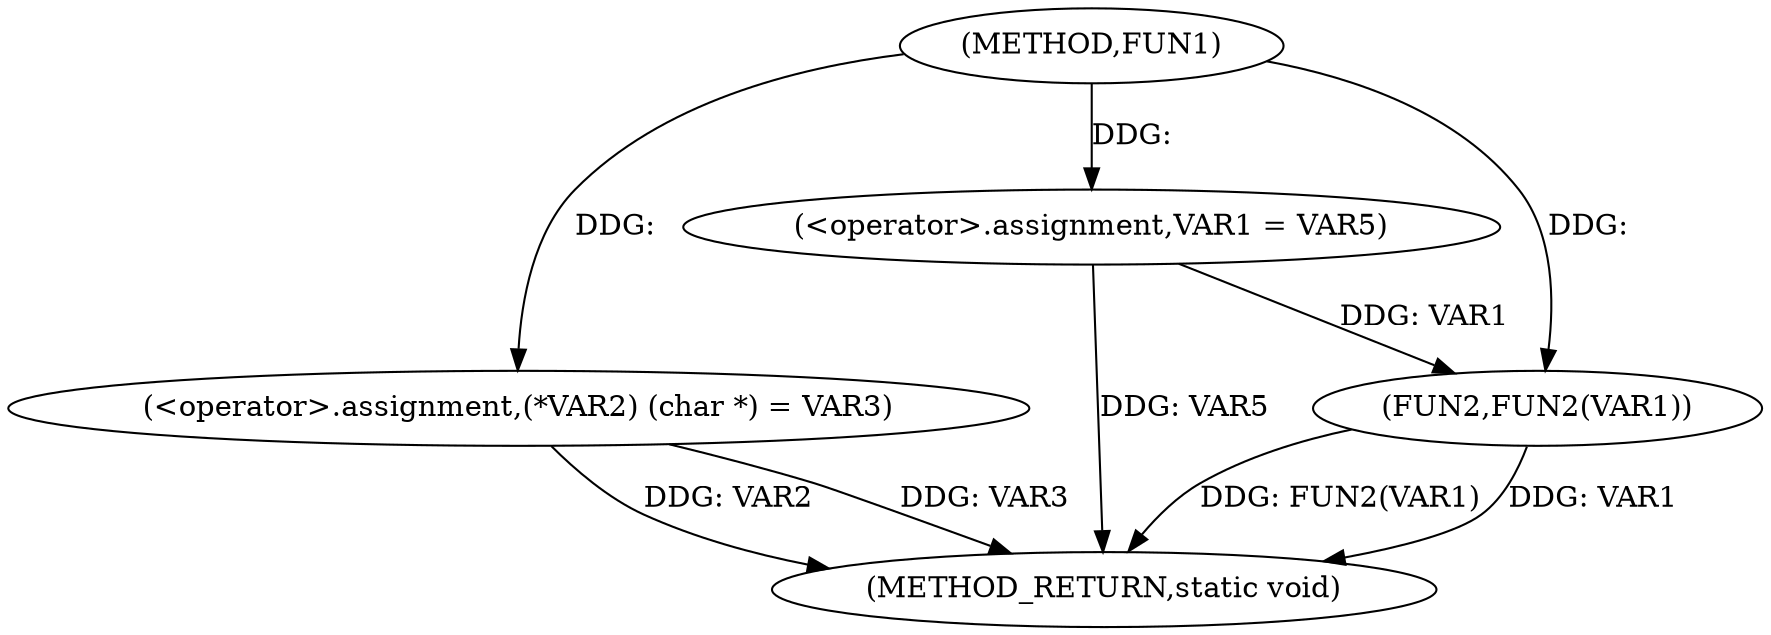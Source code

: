 digraph FUN1 {  
"1000100" [label = "(METHOD,FUN1)" ]
"1000114" [label = "(METHOD_RETURN,static void)" ]
"1000104" [label = "(<operator>.assignment,(*VAR2) (char *) = VAR3)" ]
"1000109" [label = "(<operator>.assignment,VAR1 = VAR5)" ]
"1000112" [label = "(FUN2,FUN2(VAR1))" ]
  "1000104" -> "1000114"  [ label = "DDG: VAR2"] 
  "1000112" -> "1000114"  [ label = "DDG: FUN2(VAR1)"] 
  "1000112" -> "1000114"  [ label = "DDG: VAR1"] 
  "1000109" -> "1000114"  [ label = "DDG: VAR5"] 
  "1000104" -> "1000114"  [ label = "DDG: VAR3"] 
  "1000100" -> "1000104"  [ label = "DDG: "] 
  "1000100" -> "1000109"  [ label = "DDG: "] 
  "1000109" -> "1000112"  [ label = "DDG: VAR1"] 
  "1000100" -> "1000112"  [ label = "DDG: "] 
}
